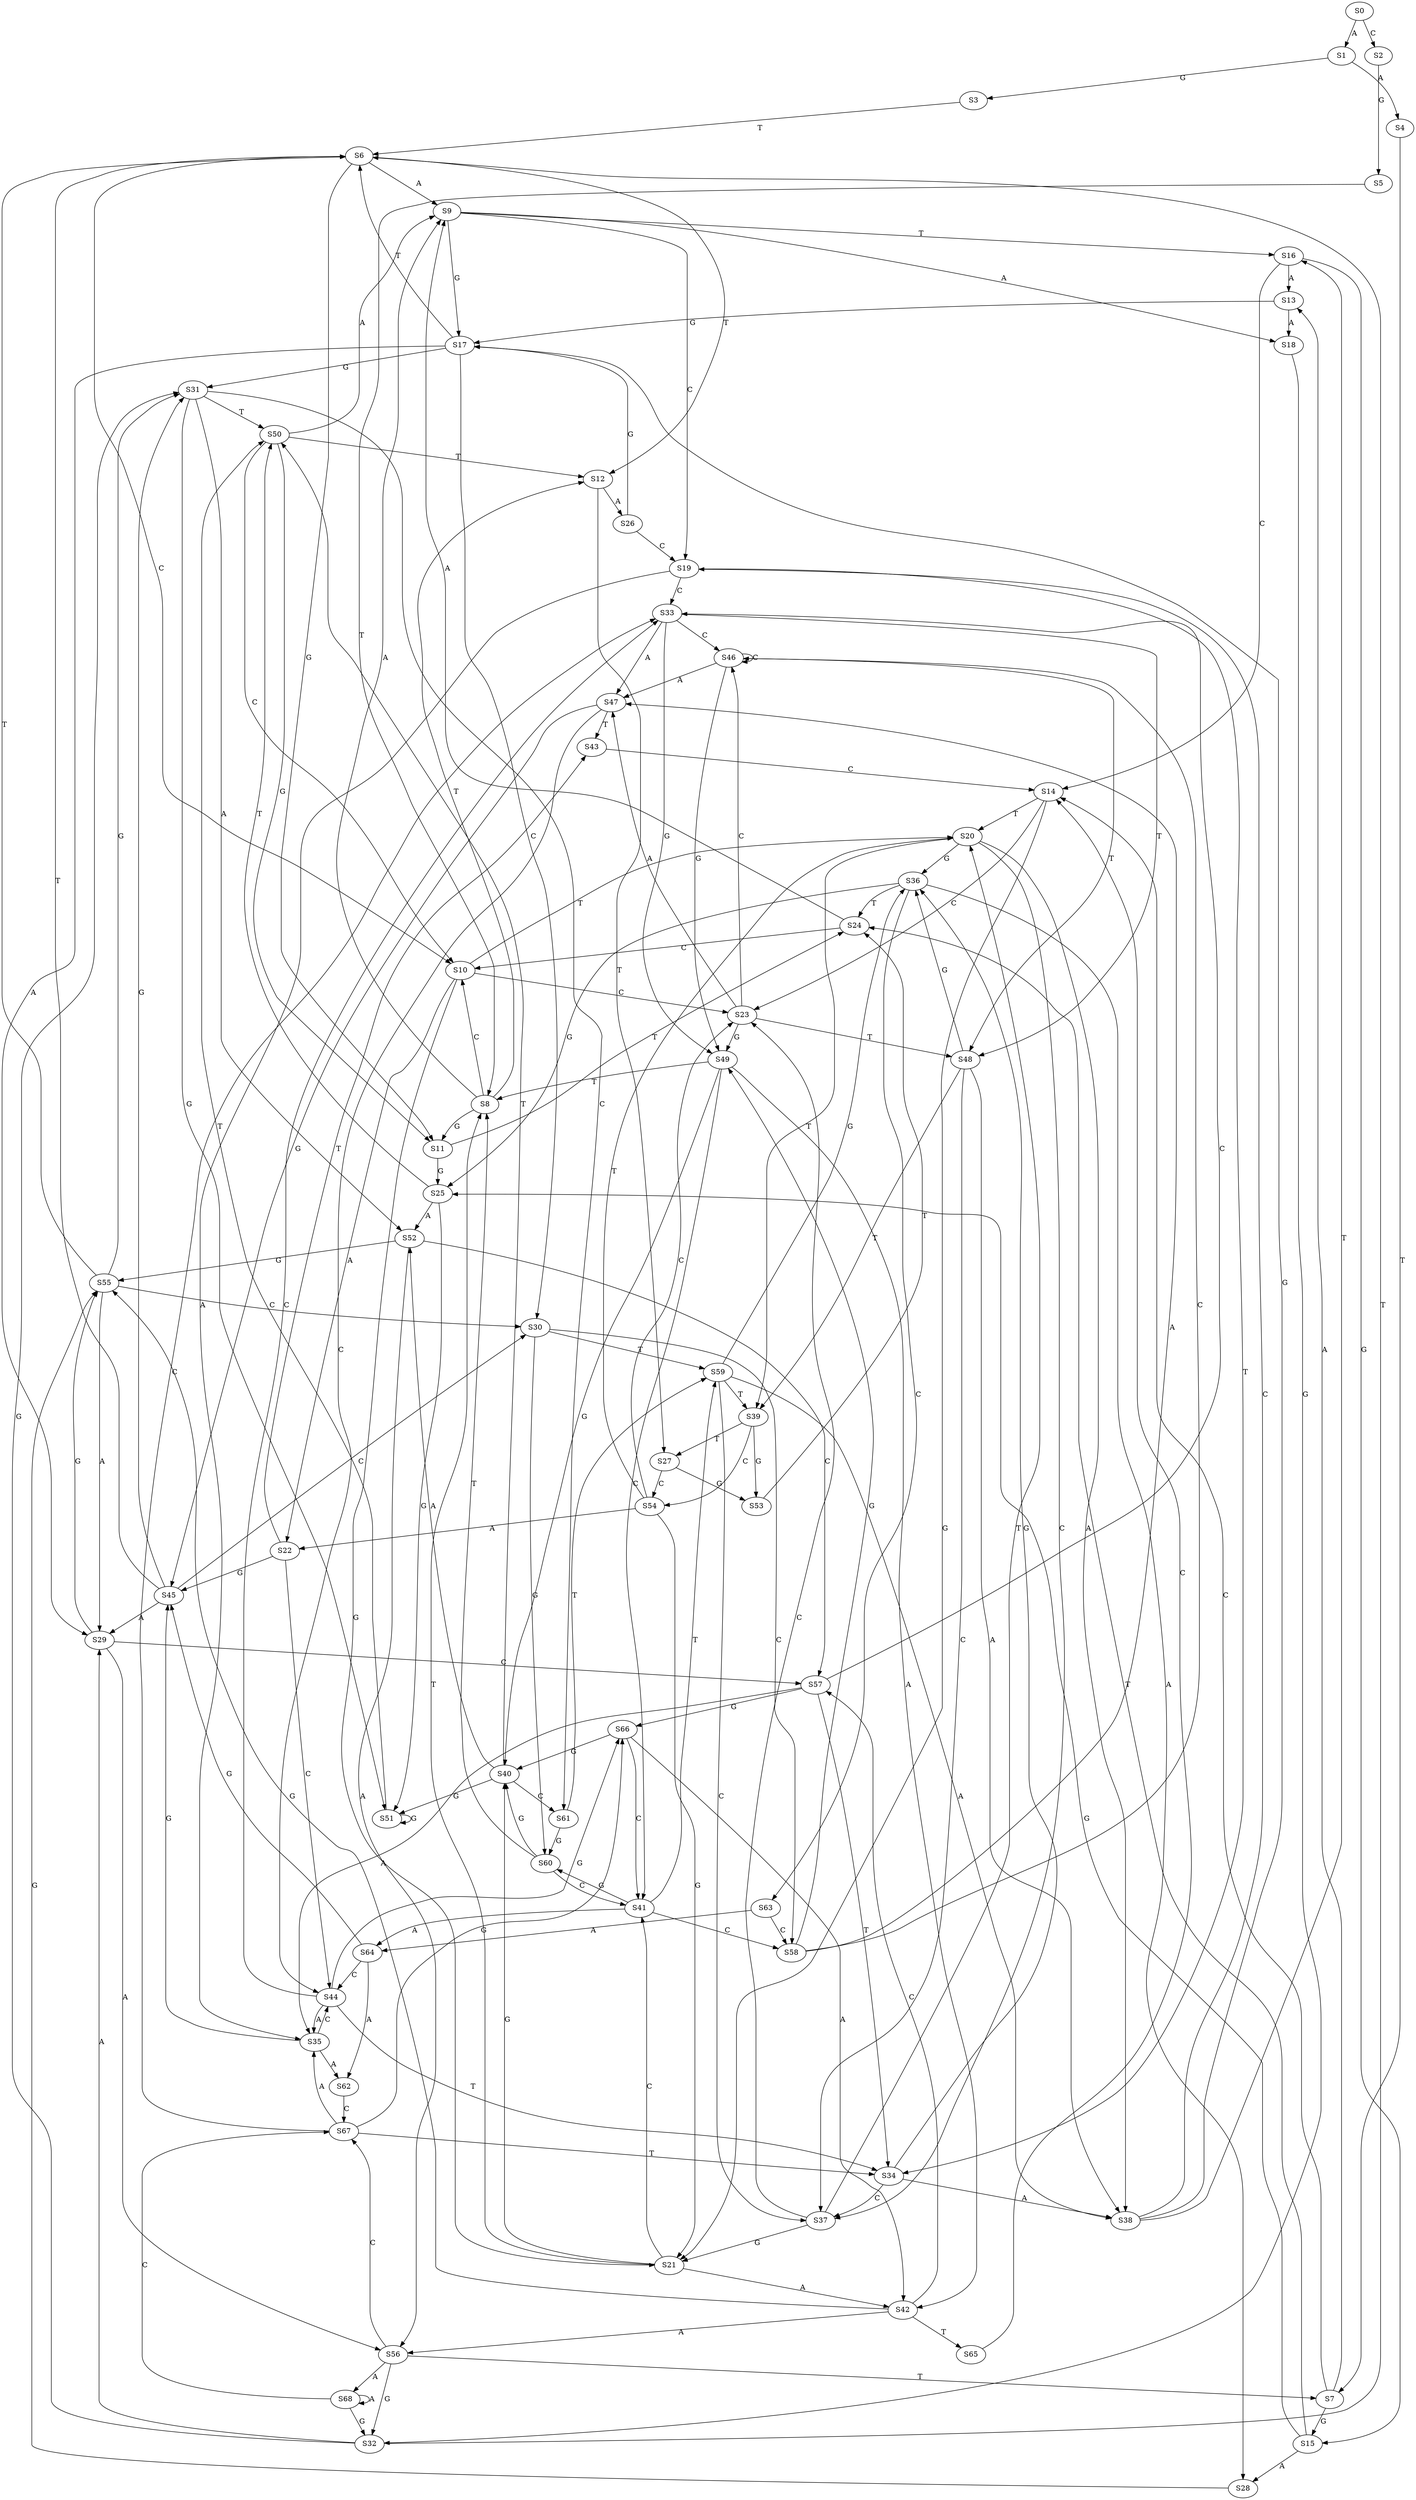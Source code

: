 strict digraph  {
	S0 -> S1 [ label = A ];
	S0 -> S2 [ label = C ];
	S1 -> S3 [ label = G ];
	S1 -> S4 [ label = A ];
	S2 -> S5 [ label = G ];
	S3 -> S6 [ label = T ];
	S4 -> S7 [ label = T ];
	S5 -> S8 [ label = T ];
	S6 -> S9 [ label = A ];
	S6 -> S10 [ label = C ];
	S6 -> S11 [ label = G ];
	S6 -> S12 [ label = T ];
	S7 -> S13 [ label = A ];
	S7 -> S14 [ label = C ];
	S7 -> S15 [ label = G ];
	S8 -> S10 [ label = C ];
	S8 -> S9 [ label = A ];
	S8 -> S11 [ label = G ];
	S8 -> S12 [ label = T ];
	S9 -> S16 [ label = T ];
	S9 -> S17 [ label = G ];
	S9 -> S18 [ label = A ];
	S9 -> S19 [ label = C ];
	S10 -> S20 [ label = T ];
	S10 -> S21 [ label = G ];
	S10 -> S22 [ label = A ];
	S10 -> S23 [ label = C ];
	S11 -> S24 [ label = T ];
	S11 -> S25 [ label = G ];
	S12 -> S26 [ label = A ];
	S12 -> S27 [ label = T ];
	S13 -> S17 [ label = G ];
	S13 -> S18 [ label = A ];
	S14 -> S23 [ label = C ];
	S14 -> S21 [ label = G ];
	S14 -> S20 [ label = T ];
	S15 -> S25 [ label = G ];
	S15 -> S28 [ label = A ];
	S15 -> S24 [ label = T ];
	S16 -> S14 [ label = C ];
	S16 -> S13 [ label = A ];
	S16 -> S15 [ label = G ];
	S17 -> S6 [ label = T ];
	S17 -> S29 [ label = A ];
	S17 -> S30 [ label = C ];
	S17 -> S31 [ label = G ];
	S18 -> S32 [ label = G ];
	S19 -> S33 [ label = C ];
	S19 -> S34 [ label = T ];
	S19 -> S35 [ label = A ];
	S20 -> S36 [ label = G ];
	S20 -> S37 [ label = C ];
	S20 -> S38 [ label = A ];
	S20 -> S39 [ label = T ];
	S21 -> S40 [ label = G ];
	S21 -> S8 [ label = T ];
	S21 -> S41 [ label = C ];
	S21 -> S42 [ label = A ];
	S22 -> S43 [ label = T ];
	S22 -> S44 [ label = C ];
	S22 -> S45 [ label = G ];
	S23 -> S46 [ label = C ];
	S23 -> S47 [ label = A ];
	S23 -> S48 [ label = T ];
	S23 -> S49 [ label = G ];
	S24 -> S10 [ label = C ];
	S24 -> S9 [ label = A ];
	S25 -> S50 [ label = T ];
	S25 -> S51 [ label = G ];
	S25 -> S52 [ label = A ];
	S26 -> S19 [ label = C ];
	S26 -> S17 [ label = G ];
	S27 -> S53 [ label = G ];
	S27 -> S54 [ label = C ];
	S28 -> S55 [ label = G ];
	S29 -> S56 [ label = A ];
	S29 -> S57 [ label = C ];
	S29 -> S55 [ label = G ];
	S30 -> S58 [ label = C ];
	S30 -> S59 [ label = T ];
	S30 -> S60 [ label = G ];
	S31 -> S52 [ label = A ];
	S31 -> S51 [ label = G ];
	S31 -> S50 [ label = T ];
	S31 -> S61 [ label = C ];
	S32 -> S6 [ label = T ];
	S32 -> S29 [ label = A ];
	S32 -> S31 [ label = G ];
	S33 -> S46 [ label = C ];
	S33 -> S47 [ label = A ];
	S33 -> S48 [ label = T ];
	S33 -> S49 [ label = G ];
	S34 -> S38 [ label = A ];
	S34 -> S37 [ label = C ];
	S34 -> S36 [ label = G ];
	S35 -> S45 [ label = G ];
	S35 -> S44 [ label = C ];
	S35 -> S62 [ label = A ];
	S36 -> S28 [ label = A ];
	S36 -> S63 [ label = C ];
	S36 -> S24 [ label = T ];
	S36 -> S25 [ label = G ];
	S37 -> S20 [ label = T ];
	S37 -> S21 [ label = G ];
	S37 -> S23 [ label = C ];
	S38 -> S17 [ label = G ];
	S38 -> S16 [ label = T ];
	S38 -> S19 [ label = C ];
	S39 -> S54 [ label = C ];
	S39 -> S53 [ label = G ];
	S39 -> S27 [ label = T ];
	S40 -> S52 [ label = A ];
	S40 -> S51 [ label = G ];
	S40 -> S61 [ label = C ];
	S40 -> S50 [ label = T ];
	S41 -> S60 [ label = G ];
	S41 -> S59 [ label = T ];
	S41 -> S58 [ label = C ];
	S41 -> S64 [ label = A ];
	S42 -> S56 [ label = A ];
	S42 -> S57 [ label = C ];
	S42 -> S55 [ label = G ];
	S42 -> S65 [ label = T ];
	S43 -> S14 [ label = C ];
	S44 -> S34 [ label = T ];
	S44 -> S33 [ label = C ];
	S44 -> S35 [ label = A ];
	S44 -> S66 [ label = G ];
	S45 -> S31 [ label = G ];
	S45 -> S6 [ label = T ];
	S45 -> S29 [ label = A ];
	S45 -> S30 [ label = C ];
	S46 -> S49 [ label = G ];
	S46 -> S46 [ label = C ];
	S46 -> S47 [ label = A ];
	S46 -> S48 [ label = T ];
	S47 -> S45 [ label = G ];
	S47 -> S43 [ label = T ];
	S47 -> S44 [ label = C ];
	S48 -> S38 [ label = A ];
	S48 -> S36 [ label = G ];
	S48 -> S37 [ label = C ];
	S48 -> S39 [ label = T ];
	S49 -> S42 [ label = A ];
	S49 -> S40 [ label = G ];
	S49 -> S8 [ label = T ];
	S49 -> S41 [ label = C ];
	S50 -> S9 [ label = A ];
	S50 -> S10 [ label = C ];
	S50 -> S11 [ label = G ];
	S50 -> S12 [ label = T ];
	S51 -> S50 [ label = T ];
	S51 -> S51 [ label = G ];
	S52 -> S56 [ label = A ];
	S52 -> S57 [ label = C ];
	S52 -> S55 [ label = G ];
	S53 -> S24 [ label = T ];
	S54 -> S22 [ label = A ];
	S54 -> S20 [ label = T ];
	S54 -> S23 [ label = C ];
	S54 -> S21 [ label = G ];
	S55 -> S6 [ label = T ];
	S55 -> S29 [ label = A ];
	S55 -> S31 [ label = G ];
	S55 -> S30 [ label = C ];
	S56 -> S7 [ label = T ];
	S56 -> S67 [ label = C ];
	S56 -> S68 [ label = A ];
	S56 -> S32 [ label = G ];
	S57 -> S34 [ label = T ];
	S57 -> S66 [ label = G ];
	S57 -> S33 [ label = C ];
	S57 -> S35 [ label = A ];
	S58 -> S49 [ label = G ];
	S58 -> S47 [ label = A ];
	S58 -> S46 [ label = C ];
	S59 -> S38 [ label = A ];
	S59 -> S37 [ label = C ];
	S59 -> S39 [ label = T ];
	S59 -> S36 [ label = G ];
	S60 -> S40 [ label = G ];
	S60 -> S41 [ label = C ];
	S60 -> S8 [ label = T ];
	S61 -> S59 [ label = T ];
	S61 -> S60 [ label = G ];
	S62 -> S67 [ label = C ];
	S63 -> S58 [ label = C ];
	S63 -> S64 [ label = A ];
	S64 -> S45 [ label = G ];
	S64 -> S62 [ label = A ];
	S64 -> S44 [ label = C ];
	S65 -> S14 [ label = C ];
	S66 -> S40 [ label = G ];
	S66 -> S42 [ label = A ];
	S66 -> S41 [ label = C ];
	S67 -> S35 [ label = A ];
	S67 -> S33 [ label = C ];
	S67 -> S66 [ label = G ];
	S67 -> S34 [ label = T ];
	S68 -> S32 [ label = G ];
	S68 -> S67 [ label = C ];
	S68 -> S68 [ label = A ];
}
